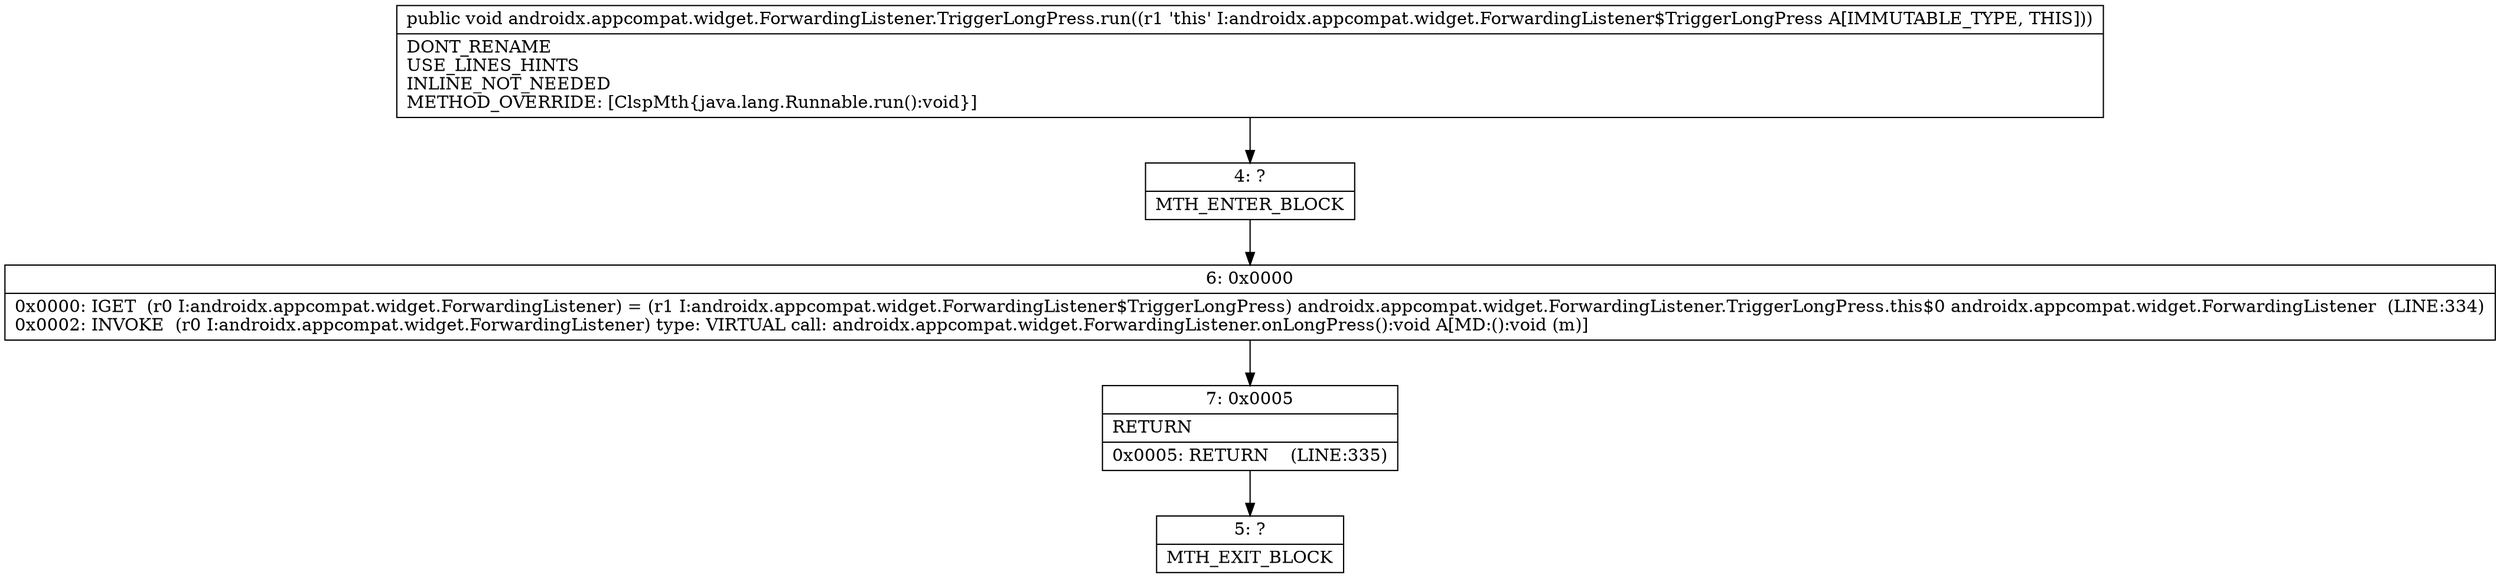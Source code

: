 digraph "CFG forandroidx.appcompat.widget.ForwardingListener.TriggerLongPress.run()V" {
Node_4 [shape=record,label="{4\:\ ?|MTH_ENTER_BLOCK\l}"];
Node_6 [shape=record,label="{6\:\ 0x0000|0x0000: IGET  (r0 I:androidx.appcompat.widget.ForwardingListener) = (r1 I:androidx.appcompat.widget.ForwardingListener$TriggerLongPress) androidx.appcompat.widget.ForwardingListener.TriggerLongPress.this$0 androidx.appcompat.widget.ForwardingListener  (LINE:334)\l0x0002: INVOKE  (r0 I:androidx.appcompat.widget.ForwardingListener) type: VIRTUAL call: androidx.appcompat.widget.ForwardingListener.onLongPress():void A[MD:():void (m)]\l}"];
Node_7 [shape=record,label="{7\:\ 0x0005|RETURN\l|0x0005: RETURN    (LINE:335)\l}"];
Node_5 [shape=record,label="{5\:\ ?|MTH_EXIT_BLOCK\l}"];
MethodNode[shape=record,label="{public void androidx.appcompat.widget.ForwardingListener.TriggerLongPress.run((r1 'this' I:androidx.appcompat.widget.ForwardingListener$TriggerLongPress A[IMMUTABLE_TYPE, THIS]))  | DONT_RENAME\lUSE_LINES_HINTS\lINLINE_NOT_NEEDED\lMETHOD_OVERRIDE: [ClspMth\{java.lang.Runnable.run():void\}]\l}"];
MethodNode -> Node_4;Node_4 -> Node_6;
Node_6 -> Node_7;
Node_7 -> Node_5;
}

